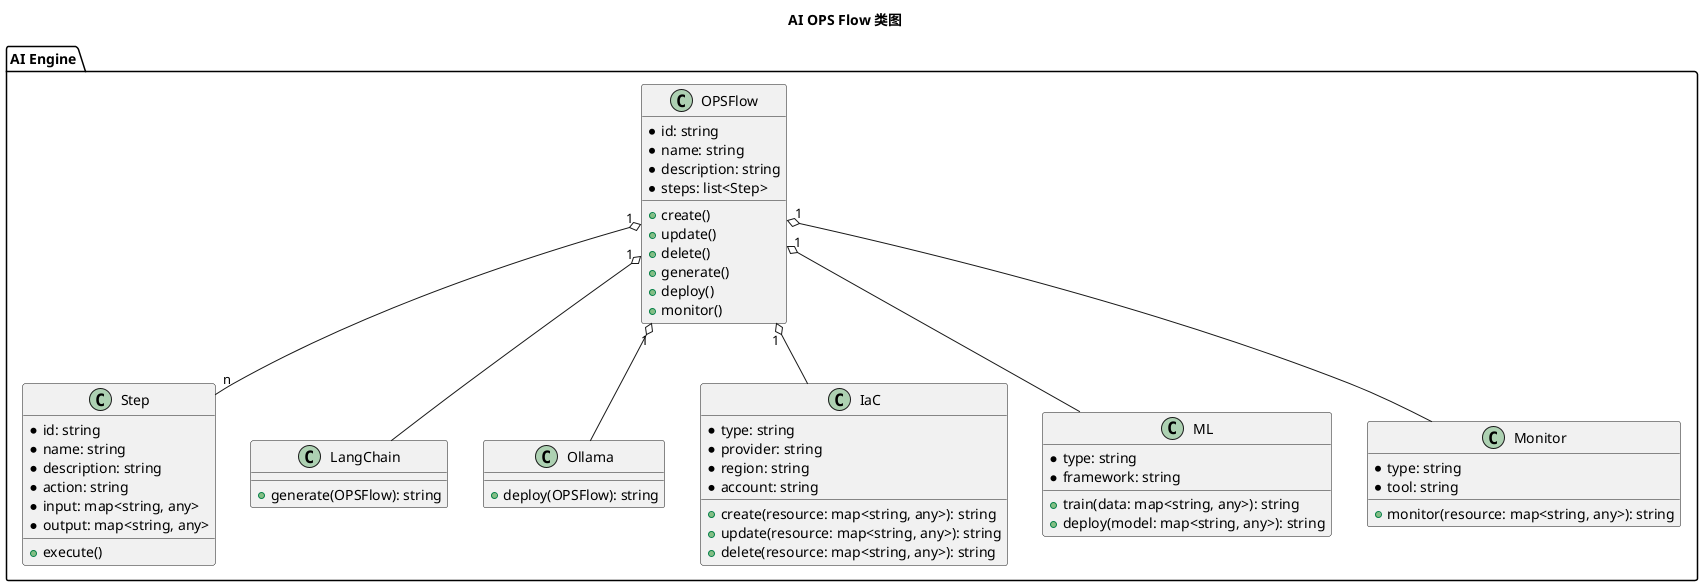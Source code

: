 @startuml

title AI OPS Flow 类图

package "AI Engine" {
  class "OPSFlow" {
    * id: string
    * name: string
    * description: string
    * steps: list<Step>

    + create()
    + update()
    + delete()
    + generate()
    + deploy()
    + monitor()
  }

  class "Step" {
    * id: string
    * name: string
    * description: string
    * action: string
    * input: map<string, any>
    * output: map<string, any>

    + execute()
  }

  class "LangChain" {
    + generate(OPSFlow): string
  }

  class "Ollama" {
    + deploy(OPSFlow): string
  }

  class "IaC" {
    * type: string
    * provider: string
    * region: string
    * account: string

    + create(resource: map<string, any>): string
    + update(resource: map<string, any>): string
    + delete(resource: map<string, any>): string
  }

  class "ML" {
    * type: string
    * framework: string

    + train(data: map<string, any>): string
    + deploy(model: map<string, any>): string
  }

  class "Monitor" {
    * type: string
    * tool: string

    + monitor(resource: map<string, any>): string
  }

  OPSFlow "1" o-- "n" Step
  OPSFlow "1" o-- LangChain
  OPSFlow "1" o-- Ollama
  OPSFlow "1" o-- IaC
  OPSFlow "1" o-- ML
  OPSFlow "1" o-- Monitor
}

@enduml
